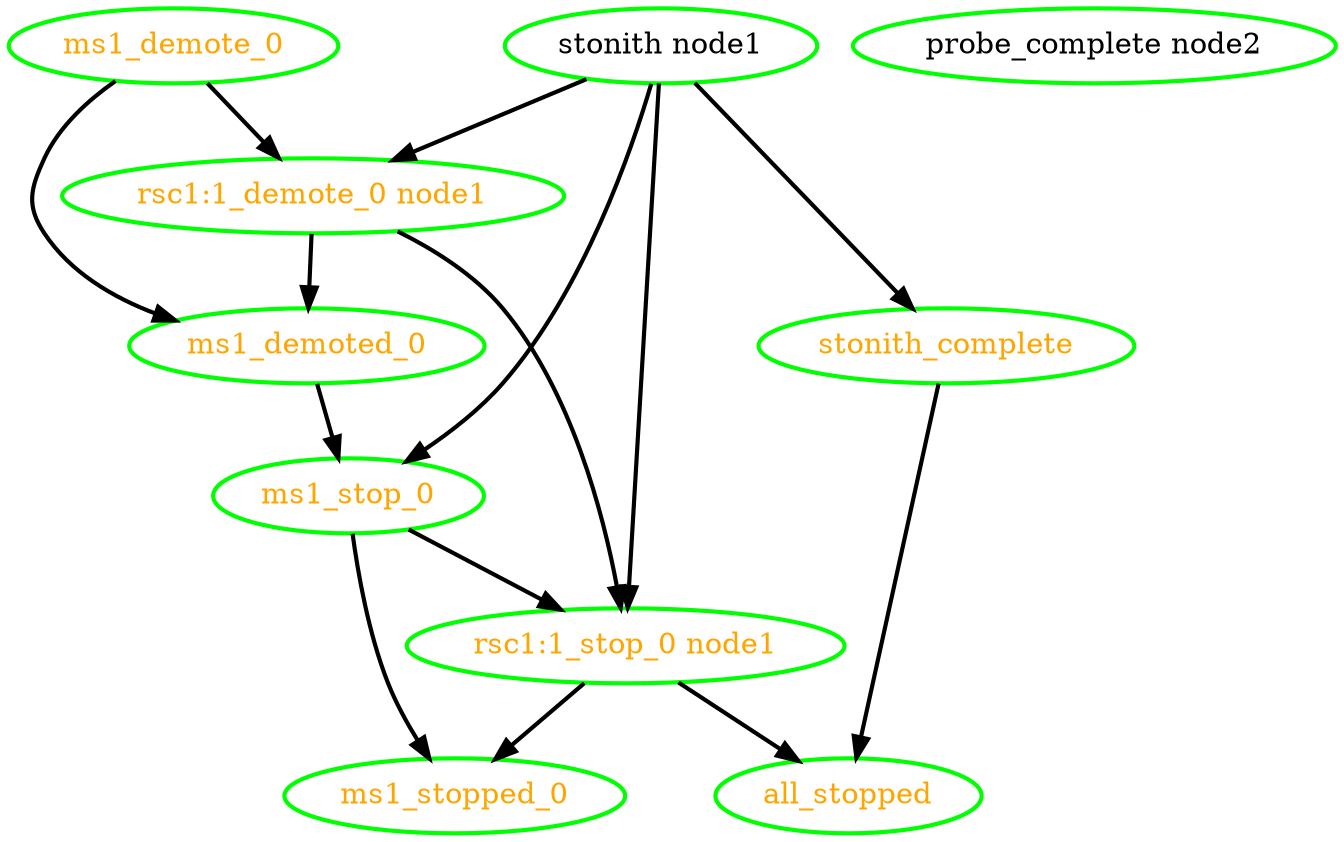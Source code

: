 digraph "g" {
"all_stopped" [ style=bold color="green" fontcolor="orange" ]
"ms1_demote_0" -> "ms1_demoted_0" [ style = bold]
"ms1_demote_0" -> "rsc1:1_demote_0 node1" [ style = bold]
"ms1_demote_0" [ style=bold color="green" fontcolor="orange" ]
"ms1_demoted_0" -> "ms1_stop_0" [ style = bold]
"ms1_demoted_0" [ style=bold color="green" fontcolor="orange" ]
"ms1_stop_0" -> "ms1_stopped_0" [ style = bold]
"ms1_stop_0" -> "rsc1:1_stop_0 node1" [ style = bold]
"ms1_stop_0" [ style=bold color="green" fontcolor="orange" ]
"ms1_stopped_0" [ style=bold color="green" fontcolor="orange" ]
"probe_complete node2" [ style=bold color="green" fontcolor="black" ]
"rsc1:1_demote_0 node1" -> "ms1_demoted_0" [ style = bold]
"rsc1:1_demote_0 node1" -> "rsc1:1_stop_0 node1" [ style = bold]
"rsc1:1_demote_0 node1" [ style=bold color="green" fontcolor="orange"]
"rsc1:1_stop_0 node1" -> "all_stopped" [ style = bold]
"rsc1:1_stop_0 node1" -> "ms1_stopped_0" [ style = bold]
"rsc1:1_stop_0 node1" [ style=bold color="green" fontcolor="orange" ]
"stonith node1" -> "ms1_stop_0" [ style = bold]
"stonith node1" -> "rsc1:1_demote_0 node1" [ style = bold]
"stonith node1" -> "rsc1:1_stop_0 node1" [ style = bold]
"stonith node1" -> "stonith_complete" [ style = bold]
"stonith node1" [ style=bold color="green" fontcolor="black" ]
"stonith_complete" -> "all_stopped" [ style = bold]
"stonith_complete" [ style=bold color="green" fontcolor="orange" ]
}
